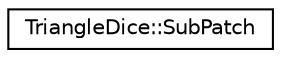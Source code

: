 digraph G
{
  edge [fontname="Helvetica",fontsize="10",labelfontname="Helvetica",labelfontsize="10"];
  node [fontname="Helvetica",fontsize="10",shape=record];
  rankdir=LR;
  Node1 [label="TriangleDice::SubPatch",height=0.2,width=0.4,color="black", fillcolor="white", style="filled",URL="$df/d51/structTriangleDice_1_1SubPatch.html"];
}

